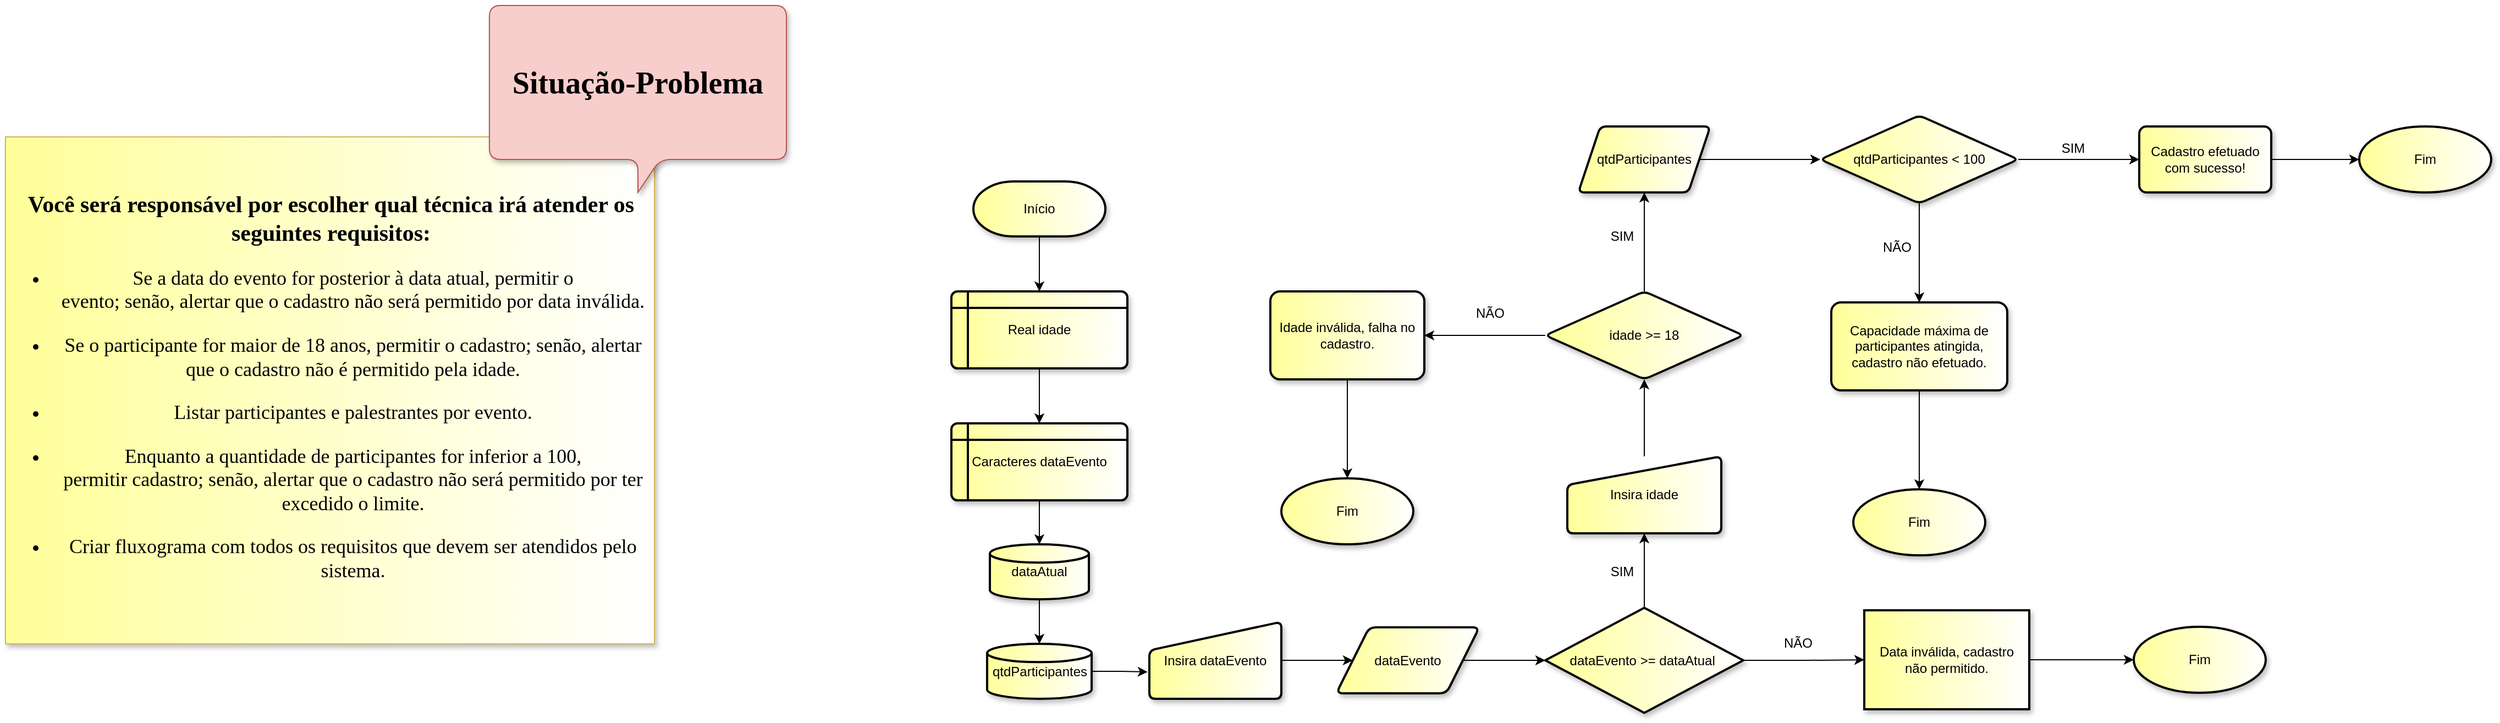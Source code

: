 <mxfile version="15.1.1" type="device"><diagram id="E14xrdEaeWgbvlw4fmTQ" name="Situação-Problema"><mxGraphModel dx="3280" dy="2914" grid="1" gridSize="10" guides="1" tooltips="1" connect="1" arrows="1" fold="1" page="0" pageScale="1" pageWidth="827" pageHeight="1169" background="none" math="0" shadow="0"><root><mxCell id="fQxyEo8xfnAtOBqPwO7P-0"/><mxCell id="fQxyEo8xfnAtOBqPwO7P-1" parent="fQxyEo8xfnAtOBqPwO7P-0"/><mxCell id="fQxyEo8xfnAtOBqPwO7P-6" value="&lt;p style=&quot;text-align: center&quot;&gt;&lt;font size=&quot;1&quot; data-font-src=&quot;https://fonts.googleapis.com/css?family=Indie+Flower&quot; face=&quot;Indie Flower&quot;&gt;&lt;b style=&quot;font-size: 21px&quot;&gt;Você será responsável por escolher qual técnica irá atender os seguintes requisitos:&lt;/b&gt;&lt;/font&gt;&lt;/p&gt;&lt;ul style=&quot;font-size: 18px&quot;&gt;&lt;li&gt;&lt;div style=&quot;text-align: center&quot;&gt;&lt;span&gt;&lt;font data-font-src=&quot;https://fonts.googleapis.com/css?family=Montserrat&quot; style=&quot;font-size: 18px&quot; face=&quot;Montserrat&quot;&gt;Se a data do evento for posterior à data atual, permitir o&lt;/font&gt;&lt;/span&gt;&lt;/div&gt;&lt;font data-font-src=&quot;https://fonts.googleapis.com/css?family=Montserrat&quot; style=&quot;font-size: 18px&quot; face=&quot;Montserrat&quot;&gt;&lt;div style=&quot;text-align: center&quot;&gt;&lt;span&gt;evento; senão, alertar que o cadastro não será permitido por data inválida.&lt;/span&gt;&lt;/div&gt;&lt;/font&gt;&lt;/li&gt;&lt;/ul&gt;&lt;ul style=&quot;font-size: 18px&quot;&gt;&lt;li style=&quot;text-align: center&quot;&gt;&lt;font data-font-src=&quot;https://fonts.googleapis.com/css?family=Montserrat&quot; style=&quot;font-size: 18px&quot; face=&quot;Montserrat&quot;&gt;Se o participante for maior de 18 anos, permitir o cadastro; senão, alertar que o cadastro não é permitido pela idade.&lt;/font&gt;&lt;/li&gt;&lt;/ul&gt;&lt;ul style=&quot;font-size: 18px&quot;&gt;&lt;li style=&quot;text-align: center&quot;&gt;&lt;font data-font-src=&quot;https://fonts.googleapis.com/css?family=Montserrat&quot; style=&quot;font-size: 18px&quot; face=&quot;Montserrat&quot;&gt;Listar participantes e palestrantes por evento.&lt;/font&gt;&lt;/li&gt;&lt;/ul&gt;&lt;ul style=&quot;font-size: 18px&quot;&gt;&lt;li&gt;&lt;div style=&quot;text-align: center&quot;&gt;&lt;span&gt;&lt;font data-font-src=&quot;https://fonts.googleapis.com/css?family=Montserrat&quot; style=&quot;font-size: 18px&quot; face=&quot;Montserrat&quot;&gt;Enquanto a quantidade de participantes for inferior a 100,&lt;/font&gt;&lt;/span&gt;&lt;/div&gt;&lt;font data-font-src=&quot;https://fonts.googleapis.com/css?family=Montserrat&quot; style=&quot;font-size: 18px&quot; face=&quot;Montserrat&quot;&gt;&lt;div style=&quot;text-align: center&quot;&gt;&lt;span&gt;permitir cadastro; senão, alertar que o cadastro não será permitido por ter excedido o limite.&lt;/span&gt;&lt;/div&gt;&lt;/font&gt;&lt;/li&gt;&lt;/ul&gt;&lt;ul style=&quot;font-size: 18px&quot;&gt;&lt;li style=&quot;text-align: center&quot;&gt;&lt;font data-font-src=&quot;https://fonts.googleapis.com/css?family=Montserrat&quot; style=&quot;font-size: 18px&quot; face=&quot;Montserrat&quot;&gt;Criar fluxograma com todos os requisitos que devem ser atendidos pelo sistema.&lt;/font&gt;&lt;/li&gt;&lt;/ul&gt;" style="text;html=1;strokeColor=#d6b656;align=left;verticalAlign=middle;whiteSpace=wrap;rounded=0;shadow=1;gradientDirection=east;gradientColor=#FFFFFF;fillColor=#FFFF99;" parent="fQxyEo8xfnAtOBqPwO7P-1" vertex="1"><mxGeometry x="-690" y="-1420.5" width="590" height="461" as="geometry"/></mxCell><mxCell id="WSDOC7p3LJNiw7YADk0W-0" value="&lt;h1&gt;&lt;font style=&quot;font-size: 28px&quot; face=&quot;Audiowide&quot; data-font-src=&quot;https://fonts.googleapis.com/css?family=Audiowide&quot;&gt;Situação-Problema&lt;/font&gt;&lt;/h1&gt;" style="shape=callout;whiteSpace=wrap;html=1;perimeter=calloutPerimeter;fillColor=#f8cecc;strokeColor=#b85450;rounded=1;shadow=1;" vertex="1" parent="fQxyEo8xfnAtOBqPwO7P-1"><mxGeometry x="-250" y="-1540" width="270" height="170" as="geometry"/></mxCell><mxCell id="WSDOC7p3LJNiw7YADk0W-4" style="edgeStyle=orthogonalEdgeStyle;rounded=0;orthogonalLoop=1;jettySize=auto;html=1;entryX=0.5;entryY=0;entryDx=0;entryDy=0;" edge="1" parent="fQxyEo8xfnAtOBqPwO7P-1" source="WSDOC7p3LJNiw7YADk0W-1" target="WSDOC7p3LJNiw7YADk0W-5"><mxGeometry relative="1" as="geometry"><mxPoint x="250" y="-1260" as="targetPoint"/></mxGeometry></mxCell><mxCell id="WSDOC7p3LJNiw7YADk0W-1" value="Início" style="strokeWidth=2;html=1;shape=mxgraph.flowchart.terminator;whiteSpace=wrap;rounded=0;shadow=1;fillColor=#FFFF99;gradientColor=#FFFFFF;gradientDirection=east;" vertex="1" parent="fQxyEo8xfnAtOBqPwO7P-1"><mxGeometry x="190" y="-1380" width="120" height="50" as="geometry"/></mxCell><mxCell id="WSDOC7p3LJNiw7YADk0W-19" style="edgeStyle=orthogonalEdgeStyle;rounded=0;orthogonalLoop=1;jettySize=auto;html=1;entryX=0;entryY=0.5;entryDx=0;entryDy=0;" edge="1" parent="fQxyEo8xfnAtOBqPwO7P-1" source="WSDOC7p3LJNiw7YADk0W-2" target="WSDOC7p3LJNiw7YADk0W-15"><mxGeometry relative="1" as="geometry"/></mxCell><mxCell id="WSDOC7p3LJNiw7YADk0W-2" value="Insira dataEvento" style="html=1;strokeWidth=2;shape=manualInput;whiteSpace=wrap;rounded=1;size=26;arcSize=11;shadow=1;fillColor=#FFFF99;gradientColor=#FFFFFF;gradientDirection=east;" vertex="1" parent="fQxyEo8xfnAtOBqPwO7P-1"><mxGeometry x="350" y="-979.5" width="120" height="70" as="geometry"/></mxCell><mxCell id="WSDOC7p3LJNiw7YADk0W-7" style="edgeStyle=orthogonalEdgeStyle;rounded=0;orthogonalLoop=1;jettySize=auto;html=1;entryX=0.5;entryY=0;entryDx=0;entryDy=0;" edge="1" parent="fQxyEo8xfnAtOBqPwO7P-1" source="WSDOC7p3LJNiw7YADk0W-5" target="WSDOC7p3LJNiw7YADk0W-6"><mxGeometry relative="1" as="geometry"/></mxCell><mxCell id="WSDOC7p3LJNiw7YADk0W-5" value="&lt;p style=&quot;line-height: 120%&quot;&gt;&lt;/p&gt;&lt;div style=&quot;line-height: 120%&quot;&gt;Real idade&lt;/div&gt;&lt;p&gt;&lt;/p&gt;" style="shape=internalStorage;whiteSpace=wrap;html=1;dx=15;dy=15;rounded=1;arcSize=8;strokeWidth=2;shadow=1;fillColor=#FFFF99;gradientColor=#FFFFFF;gradientDirection=east;align=center;" vertex="1" parent="fQxyEo8xfnAtOBqPwO7P-1"><mxGeometry x="170" y="-1280" width="160" height="70" as="geometry"/></mxCell><mxCell id="WSDOC7p3LJNiw7YADk0W-9" style="edgeStyle=orthogonalEdgeStyle;rounded=0;orthogonalLoop=1;jettySize=auto;html=1;" edge="1" parent="fQxyEo8xfnAtOBqPwO7P-1" source="WSDOC7p3LJNiw7YADk0W-6" target="WSDOC7p3LJNiw7YADk0W-8"><mxGeometry relative="1" as="geometry"/></mxCell><mxCell id="WSDOC7p3LJNiw7YADk0W-6" value="&lt;p style=&quot;line-height: 120%&quot;&gt;&lt;/p&gt;&lt;div style=&quot;line-height: 120%&quot;&gt;Caracteres&amp;nbsp;&lt;span&gt;dataEvento&lt;/span&gt;&lt;/div&gt;&lt;p&gt;&lt;/p&gt;" style="shape=internalStorage;whiteSpace=wrap;html=1;dx=15;dy=15;rounded=1;arcSize=8;strokeWidth=2;shadow=1;fillColor=#FFFF99;gradientColor=#FFFFFF;gradientDirection=east;align=center;" vertex="1" parent="fQxyEo8xfnAtOBqPwO7P-1"><mxGeometry x="170" y="-1160" width="160" height="70" as="geometry"/></mxCell><mxCell id="WSDOC7p3LJNiw7YADk0W-11" style="edgeStyle=orthogonalEdgeStyle;rounded=0;orthogonalLoop=1;jettySize=auto;html=1;" edge="1" parent="fQxyEo8xfnAtOBqPwO7P-1" source="WSDOC7p3LJNiw7YADk0W-8" target="WSDOC7p3LJNiw7YADk0W-10"><mxGeometry relative="1" as="geometry"/></mxCell><mxCell id="WSDOC7p3LJNiw7YADk0W-8" value="&lt;p style=&quot;line-height: 90%&quot;&gt;dataAtual&lt;/p&gt;" style="strokeWidth=2;html=1;shape=mxgraph.flowchart.database;whiteSpace=wrap;rounded=0;shadow=1;fillColor=#FFFF99;gradientColor=#FFFFFF;gradientDirection=east;" vertex="1" parent="fQxyEo8xfnAtOBqPwO7P-1"><mxGeometry x="205" y="-1050" width="90" height="50" as="geometry"/></mxCell><mxCell id="WSDOC7p3LJNiw7YADk0W-13" style="edgeStyle=orthogonalEdgeStyle;rounded=0;orthogonalLoop=1;jettySize=auto;html=1;entryX=-0.013;entryY=0.651;entryDx=0;entryDy=0;entryPerimeter=0;" edge="1" parent="fQxyEo8xfnAtOBqPwO7P-1" source="WSDOC7p3LJNiw7YADk0W-10" target="WSDOC7p3LJNiw7YADk0W-2"><mxGeometry relative="1" as="geometry"/></mxCell><mxCell id="WSDOC7p3LJNiw7YADk0W-10" value="&lt;p style=&quot;line-height: 90%&quot;&gt;qtdParticipantes&lt;/p&gt;" style="strokeWidth=2;html=1;shape=mxgraph.flowchart.database;whiteSpace=wrap;rounded=0;shadow=1;fillColor=#FFFF99;gradientColor=#FFFFFF;gradientDirection=east;" vertex="1" parent="fQxyEo8xfnAtOBqPwO7P-1"><mxGeometry x="202.5" y="-959.5" width="95" height="50" as="geometry"/></mxCell><mxCell id="WSDOC7p3LJNiw7YADk0W-24" value="" style="edgeStyle=orthogonalEdgeStyle;rounded=0;orthogonalLoop=1;jettySize=auto;html=1;" edge="1" parent="fQxyEo8xfnAtOBqPwO7P-1" source="WSDOC7p3LJNiw7YADk0W-14" target="WSDOC7p3LJNiw7YADk0W-23"><mxGeometry relative="1" as="geometry"/></mxCell><mxCell id="WSDOC7p3LJNiw7YADk0W-38" style="edgeStyle=orthogonalEdgeStyle;rounded=0;orthogonalLoop=1;jettySize=auto;html=1;entryX=0.5;entryY=1;entryDx=0;entryDy=0;" edge="1" parent="fQxyEo8xfnAtOBqPwO7P-1" source="WSDOC7p3LJNiw7YADk0W-14" target="WSDOC7p3LJNiw7YADk0W-37"><mxGeometry relative="1" as="geometry"/></mxCell><mxCell id="WSDOC7p3LJNiw7YADk0W-14" value="dataEvento &amp;gt;= dataAtual&amp;nbsp;" style="strokeWidth=2;html=1;shape=mxgraph.flowchart.decision;whiteSpace=wrap;rounded=0;shadow=1;fillColor=#FFFF99;gradientColor=#FFFFFF;gradientDirection=east;" vertex="1" parent="fQxyEo8xfnAtOBqPwO7P-1"><mxGeometry x="710" y="-992.25" width="180" height="95.5" as="geometry"/></mxCell><mxCell id="WSDOC7p3LJNiw7YADk0W-20" style="edgeStyle=orthogonalEdgeStyle;rounded=0;orthogonalLoop=1;jettySize=auto;html=1;entryX=0;entryY=0.5;entryDx=0;entryDy=0;entryPerimeter=0;" edge="1" parent="fQxyEo8xfnAtOBqPwO7P-1" source="WSDOC7p3LJNiw7YADk0W-15" target="WSDOC7p3LJNiw7YADk0W-14"><mxGeometry relative="1" as="geometry"/></mxCell><mxCell id="WSDOC7p3LJNiw7YADk0W-15" value="dataEvento" style="shape=parallelogram;html=1;strokeWidth=2;perimeter=parallelogramPerimeter;whiteSpace=wrap;rounded=1;arcSize=12;size=0.23;shadow=1;fillColor=#FFFF99;gradientColor=#FFFFFF;gradientDirection=east;" vertex="1" parent="fQxyEo8xfnAtOBqPwO7P-1"><mxGeometry x="520" y="-974.5" width="130" height="60" as="geometry"/></mxCell><mxCell id="WSDOC7p3LJNiw7YADk0W-30" value="" style="edgeStyle=orthogonalEdgeStyle;rounded=0;orthogonalLoop=1;jettySize=auto;html=1;" edge="1" parent="fQxyEo8xfnAtOBqPwO7P-1" source="WSDOC7p3LJNiw7YADk0W-23" target="WSDOC7p3LJNiw7YADk0W-29"><mxGeometry relative="1" as="geometry"/></mxCell><mxCell id="WSDOC7p3LJNiw7YADk0W-23" value="Data inválida, cadastro&lt;br&gt;não permitido." style="whiteSpace=wrap;html=1;rounded=0;shadow=1;strokeWidth=2;fillColor=#FFFF99;gradientColor=#FFFFFF;gradientDirection=east;" vertex="1" parent="fQxyEo8xfnAtOBqPwO7P-1"><mxGeometry x="1000" y="-990" width="150" height="90" as="geometry"/></mxCell><mxCell id="WSDOC7p3LJNiw7YADk0W-25" value="NÃO" style="text;html=1;strokeColor=none;fillColor=none;align=center;verticalAlign=middle;whiteSpace=wrap;rounded=0;shadow=1;" vertex="1" parent="fQxyEo8xfnAtOBqPwO7P-1"><mxGeometry x="920" y="-970" width="40" height="20" as="geometry"/></mxCell><mxCell id="WSDOC7p3LJNiw7YADk0W-28" value="SIM" style="text;html=1;strokeColor=none;fillColor=none;align=center;verticalAlign=middle;whiteSpace=wrap;rounded=0;shadow=1;" vertex="1" parent="fQxyEo8xfnAtOBqPwO7P-1"><mxGeometry x="760" y="-1035" width="40" height="20" as="geometry"/></mxCell><mxCell id="WSDOC7p3LJNiw7YADk0W-29" value="Fim" style="ellipse;whiteSpace=wrap;html=1;rounded=0;shadow=1;strokeWidth=2;fillColor=#FFFF99;gradientColor=#FFFFFF;gradientDirection=east;" vertex="1" parent="fQxyEo8xfnAtOBqPwO7P-1"><mxGeometry x="1245" y="-975" width="120" height="60" as="geometry"/></mxCell><mxCell id="WSDOC7p3LJNiw7YADk0W-40" value="" style="edgeStyle=orthogonalEdgeStyle;rounded=0;orthogonalLoop=1;jettySize=auto;html=1;" edge="1" parent="fQxyEo8xfnAtOBqPwO7P-1" source="WSDOC7p3LJNiw7YADk0W-37" target="WSDOC7p3LJNiw7YADk0W-39"><mxGeometry relative="1" as="geometry"/></mxCell><mxCell id="WSDOC7p3LJNiw7YADk0W-37" value="Insira idade" style="html=1;strokeWidth=2;shape=manualInput;whiteSpace=wrap;rounded=1;size=26;arcSize=11;shadow=1;fillColor=#FFFF99;gradientColor=#FFFFFF;gradientDirection=east;" vertex="1" parent="fQxyEo8xfnAtOBqPwO7P-1"><mxGeometry x="730" y="-1130" width="140" height="70" as="geometry"/></mxCell><mxCell id="WSDOC7p3LJNiw7YADk0W-42" value="" style="edgeStyle=orthogonalEdgeStyle;rounded=0;orthogonalLoop=1;jettySize=auto;html=1;" edge="1" parent="fQxyEo8xfnAtOBqPwO7P-1" source="WSDOC7p3LJNiw7YADk0W-39" target="WSDOC7p3LJNiw7YADk0W-41"><mxGeometry relative="1" as="geometry"/></mxCell><mxCell id="WSDOC7p3LJNiw7YADk0W-47" value="" style="edgeStyle=orthogonalEdgeStyle;rounded=0;orthogonalLoop=1;jettySize=auto;html=1;" edge="1" parent="fQxyEo8xfnAtOBqPwO7P-1" source="WSDOC7p3LJNiw7YADk0W-39" target="WSDOC7p3LJNiw7YADk0W-46"><mxGeometry relative="1" as="geometry"/></mxCell><mxCell id="WSDOC7p3LJNiw7YADk0W-39" value="idade &amp;gt;= 18" style="rhombus;whiteSpace=wrap;html=1;rounded=1;shadow=1;strokeWidth=2;fillColor=#FFFF99;gradientColor=#FFFFFF;gradientDirection=east;arcSize=11;" vertex="1" parent="fQxyEo8xfnAtOBqPwO7P-1"><mxGeometry x="710" y="-1280" width="180" height="80" as="geometry"/></mxCell><mxCell id="WSDOC7p3LJNiw7YADk0W-45" value="" style="edgeStyle=orthogonalEdgeStyle;rounded=0;orthogonalLoop=1;jettySize=auto;html=1;" edge="1" parent="fQxyEo8xfnAtOBqPwO7P-1" source="WSDOC7p3LJNiw7YADk0W-41" target="WSDOC7p3LJNiw7YADk0W-44"><mxGeometry relative="1" as="geometry"/></mxCell><mxCell id="WSDOC7p3LJNiw7YADk0W-41" value="Idade inválida, falha no cadastro." style="whiteSpace=wrap;html=1;rounded=1;shadow=1;strokeWidth=2;fillColor=#FFFF99;gradientColor=#FFFFFF;gradientDirection=east;arcSize=11;" vertex="1" parent="fQxyEo8xfnAtOBqPwO7P-1"><mxGeometry x="460" y="-1280" width="140" height="80" as="geometry"/></mxCell><mxCell id="WSDOC7p3LJNiw7YADk0W-43" value="NÃO" style="text;html=1;strokeColor=none;fillColor=none;align=center;verticalAlign=middle;whiteSpace=wrap;rounded=0;shadow=1;" vertex="1" parent="fQxyEo8xfnAtOBqPwO7P-1"><mxGeometry x="640" y="-1270" width="40" height="20" as="geometry"/></mxCell><mxCell id="WSDOC7p3LJNiw7YADk0W-44" value="Fim" style="ellipse;whiteSpace=wrap;html=1;rounded=1;shadow=1;strokeWidth=2;fillColor=#FFFF99;gradientColor=#FFFFFF;gradientDirection=east;arcSize=11;" vertex="1" parent="fQxyEo8xfnAtOBqPwO7P-1"><mxGeometry x="470" y="-1110" width="120" height="60" as="geometry"/></mxCell><mxCell id="WSDOC7p3LJNiw7YADk0W-50" value="" style="edgeStyle=orthogonalEdgeStyle;rounded=0;orthogonalLoop=1;jettySize=auto;html=1;" edge="1" parent="fQxyEo8xfnAtOBqPwO7P-1" source="WSDOC7p3LJNiw7YADk0W-46" target="WSDOC7p3LJNiw7YADk0W-49"><mxGeometry relative="1" as="geometry"/></mxCell><mxCell id="WSDOC7p3LJNiw7YADk0W-46" value="qtdParticipantes" style="shape=parallelogram;perimeter=parallelogramPerimeter;whiteSpace=wrap;html=1;fixedSize=1;rounded=1;shadow=1;strokeWidth=2;fillColor=#FFFF99;gradientColor=#FFFFFF;gradientDirection=east;arcSize=11;" vertex="1" parent="fQxyEo8xfnAtOBqPwO7P-1"><mxGeometry x="740" y="-1430" width="120" height="60" as="geometry"/></mxCell><mxCell id="WSDOC7p3LJNiw7YADk0W-48" value="SIM" style="text;html=1;strokeColor=none;fillColor=none;align=center;verticalAlign=middle;whiteSpace=wrap;rounded=0;shadow=1;" vertex="1" parent="fQxyEo8xfnAtOBqPwO7P-1"><mxGeometry x="760" y="-1340" width="40" height="20" as="geometry"/></mxCell><mxCell id="WSDOC7p3LJNiw7YADk0W-52" value="" style="edgeStyle=orthogonalEdgeStyle;rounded=0;orthogonalLoop=1;jettySize=auto;html=1;" edge="1" parent="fQxyEo8xfnAtOBqPwO7P-1" source="WSDOC7p3LJNiw7YADk0W-49" target="WSDOC7p3LJNiw7YADk0W-51"><mxGeometry relative="1" as="geometry"/></mxCell><mxCell id="WSDOC7p3LJNiw7YADk0W-57" value="" style="edgeStyle=orthogonalEdgeStyle;rounded=0;orthogonalLoop=1;jettySize=auto;html=1;" edge="1" parent="fQxyEo8xfnAtOBqPwO7P-1" source="WSDOC7p3LJNiw7YADk0W-49" target="WSDOC7p3LJNiw7YADk0W-56"><mxGeometry relative="1" as="geometry"/></mxCell><mxCell id="WSDOC7p3LJNiw7YADk0W-49" value="qtdParticipantes &amp;lt; 100" style="rhombus;whiteSpace=wrap;html=1;rounded=1;shadow=1;strokeWidth=2;fillColor=#FFFF99;gradientColor=#FFFFFF;gradientDirection=east;arcSize=11;" vertex="1" parent="fQxyEo8xfnAtOBqPwO7P-1"><mxGeometry x="960" y="-1440" width="180" height="80" as="geometry"/></mxCell><mxCell id="WSDOC7p3LJNiw7YADk0W-55" value="" style="edgeStyle=orthogonalEdgeStyle;rounded=0;orthogonalLoop=1;jettySize=auto;html=1;" edge="1" parent="fQxyEo8xfnAtOBqPwO7P-1" source="WSDOC7p3LJNiw7YADk0W-51" target="WSDOC7p3LJNiw7YADk0W-54"><mxGeometry relative="1" as="geometry"/></mxCell><mxCell id="WSDOC7p3LJNiw7YADk0W-51" value="Capacidade máxima de participantes atingida, cadastro não efetuado." style="whiteSpace=wrap;html=1;rounded=1;shadow=1;strokeWidth=2;fillColor=#FFFF99;gradientColor=#FFFFFF;gradientDirection=east;arcSize=11;" vertex="1" parent="fQxyEo8xfnAtOBqPwO7P-1"><mxGeometry x="970" y="-1270" width="160" height="80" as="geometry"/></mxCell><mxCell id="WSDOC7p3LJNiw7YADk0W-53" value="NÃO" style="text;html=1;strokeColor=none;fillColor=none;align=center;verticalAlign=middle;whiteSpace=wrap;rounded=0;shadow=1;" vertex="1" parent="fQxyEo8xfnAtOBqPwO7P-1"><mxGeometry x="1010" y="-1330" width="40" height="20" as="geometry"/></mxCell><mxCell id="WSDOC7p3LJNiw7YADk0W-54" value="Fim" style="ellipse;whiteSpace=wrap;html=1;rounded=1;shadow=1;strokeWidth=2;fillColor=#FFFF99;gradientColor=#FFFFFF;gradientDirection=east;arcSize=11;" vertex="1" parent="fQxyEo8xfnAtOBqPwO7P-1"><mxGeometry x="990" y="-1100" width="120" height="60" as="geometry"/></mxCell><mxCell id="WSDOC7p3LJNiw7YADk0W-60" value="" style="edgeStyle=orthogonalEdgeStyle;rounded=0;orthogonalLoop=1;jettySize=auto;html=1;" edge="1" parent="fQxyEo8xfnAtOBqPwO7P-1" source="WSDOC7p3LJNiw7YADk0W-56" target="WSDOC7p3LJNiw7YADk0W-59"><mxGeometry relative="1" as="geometry"/></mxCell><mxCell id="WSDOC7p3LJNiw7YADk0W-56" value="Cadastro efetuado com sucesso!" style="whiteSpace=wrap;html=1;rounded=1;shadow=1;strokeWidth=2;fillColor=#FFFF99;gradientColor=#FFFFFF;gradientDirection=east;arcSize=11;" vertex="1" parent="fQxyEo8xfnAtOBqPwO7P-1"><mxGeometry x="1250" y="-1430" width="120" height="60" as="geometry"/></mxCell><mxCell id="WSDOC7p3LJNiw7YADk0W-58" value="SIM" style="text;html=1;strokeColor=none;fillColor=none;align=center;verticalAlign=middle;whiteSpace=wrap;rounded=0;shadow=1;" vertex="1" parent="fQxyEo8xfnAtOBqPwO7P-1"><mxGeometry x="1170" y="-1420.5" width="40" height="20" as="geometry"/></mxCell><mxCell id="WSDOC7p3LJNiw7YADk0W-59" value="Fim" style="ellipse;whiteSpace=wrap;html=1;rounded=1;shadow=1;strokeWidth=2;fillColor=#FFFF99;gradientColor=#FFFFFF;gradientDirection=east;arcSize=11;" vertex="1" parent="fQxyEo8xfnAtOBqPwO7P-1"><mxGeometry x="1450" y="-1430" width="120" height="60" as="geometry"/></mxCell></root></mxGraphModel></diagram></mxfile>